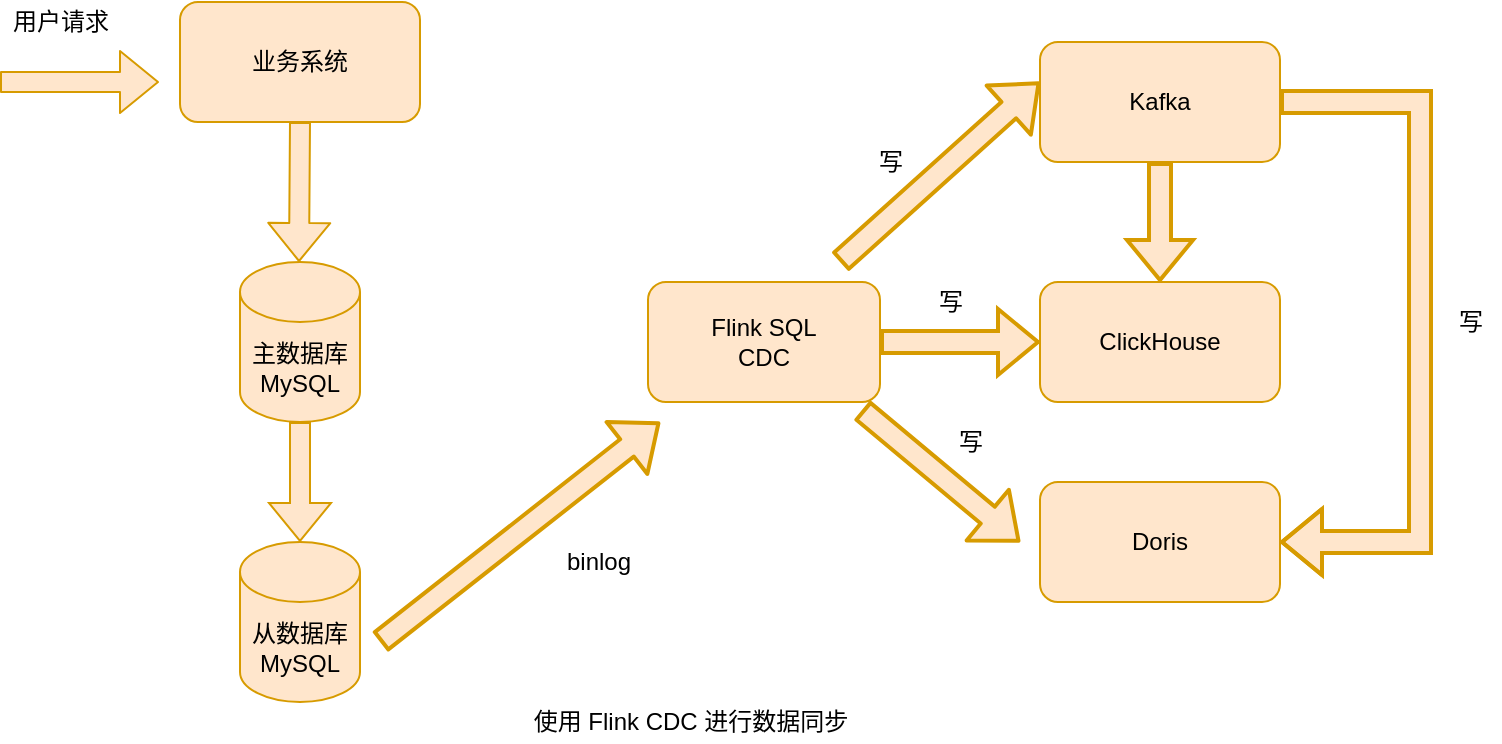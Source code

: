 <mxfile version="14.6.6" type="github">
  <diagram id="V3EbOqdWZuiMHqJ26SXN" name="第 1 页">
    <mxGraphModel dx="1426" dy="719" grid="1" gridSize="10" guides="1" tooltips="1" connect="1" arrows="1" fold="1" page="1" pageScale="1" pageWidth="1169" pageHeight="1654" math="0" shadow="0">
      <root>
        <mxCell id="0" />
        <mxCell id="1" parent="0" />
        <mxCell id="h345J-r8i5o6uSTDHPps-1" value="业务系统" style="rounded=1;whiteSpace=wrap;html=1;fillColor=#ffe6cc;strokeColor=#d79b00;" vertex="1" parent="1">
          <mxGeometry x="120" y="60" width="120" height="60" as="geometry" />
        </mxCell>
        <mxCell id="h345J-r8i5o6uSTDHPps-5" value="" style="edgeStyle=orthogonalEdgeStyle;shape=flexArrow;rounded=0;orthogonalLoop=1;jettySize=auto;html=1;strokeWidth=1;fillColor=#ffe6cc;strokeColor=#d79b00;" edge="1" parent="1" source="h345J-r8i5o6uSTDHPps-2" target="h345J-r8i5o6uSTDHPps-3">
          <mxGeometry relative="1" as="geometry" />
        </mxCell>
        <mxCell id="h345J-r8i5o6uSTDHPps-2" value="主数据库MySQL&lt;br&gt;" style="shape=cylinder3;whiteSpace=wrap;html=1;boundedLbl=1;backgroundOutline=1;size=15;fillColor=#ffe6cc;strokeColor=#d79b00;" vertex="1" parent="1">
          <mxGeometry x="150" y="190" width="60" height="80" as="geometry" />
        </mxCell>
        <mxCell id="h345J-r8i5o6uSTDHPps-3" value="从数据库MySQL" style="shape=cylinder3;whiteSpace=wrap;html=1;boundedLbl=1;backgroundOutline=1;size=15;fillColor=#ffe6cc;strokeColor=#d79b00;" vertex="1" parent="1">
          <mxGeometry x="150" y="330" width="60" height="80" as="geometry" />
        </mxCell>
        <mxCell id="h345J-r8i5o6uSTDHPps-4" value="" style="shape=flexArrow;endArrow=classic;html=1;strokeWidth=1;fillColor=#ffe6cc;strokeColor=#d79b00;" edge="1" parent="1">
          <mxGeometry width="50" height="50" relative="1" as="geometry">
            <mxPoint x="180" y="120" as="sourcePoint" />
            <mxPoint x="179.5" y="190" as="targetPoint" />
          </mxGeometry>
        </mxCell>
        <mxCell id="h345J-r8i5o6uSTDHPps-14" value="" style="edgeStyle=orthogonalEdgeStyle;shape=flexArrow;rounded=0;orthogonalLoop=1;jettySize=auto;html=1;strokeWidth=2;fillColor=#ffe6cc;strokeColor=#d79b00;" edge="1" parent="1" source="h345J-r8i5o6uSTDHPps-6" target="h345J-r8i5o6uSTDHPps-11">
          <mxGeometry relative="1" as="geometry" />
        </mxCell>
        <mxCell id="h345J-r8i5o6uSTDHPps-6" value="Flink SQL&lt;br&gt;CDC" style="rounded=1;whiteSpace=wrap;html=1;fillColor=#ffe6cc;strokeColor=#d79b00;" vertex="1" parent="1">
          <mxGeometry x="354" y="200" width="116" height="60" as="geometry" />
        </mxCell>
        <mxCell id="h345J-r8i5o6uSTDHPps-8" value="" style="shape=flexArrow;endArrow=classic;html=1;strokeWidth=2;fillColor=#ffe6cc;strokeColor=#d79b00;" edge="1" parent="1">
          <mxGeometry width="50" height="50" relative="1" as="geometry">
            <mxPoint x="220" y="380" as="sourcePoint" />
            <mxPoint x="360" y="270" as="targetPoint" />
          </mxGeometry>
        </mxCell>
        <mxCell id="h345J-r8i5o6uSTDHPps-9" value="binlog" style="text;html=1;align=center;verticalAlign=middle;resizable=0;points=[];autosize=1;strokeColor=none;" vertex="1" parent="1">
          <mxGeometry x="304" y="330" width="50" height="20" as="geometry" />
        </mxCell>
        <mxCell id="h345J-r8i5o6uSTDHPps-17" value="" style="edgeStyle=orthogonalEdgeStyle;shape=flexArrow;rounded=0;orthogonalLoop=1;jettySize=auto;html=1;strokeWidth=2;fillColor=#ffe6cc;strokeColor=#d79b00;" edge="1" parent="1" source="h345J-r8i5o6uSTDHPps-10" target="h345J-r8i5o6uSTDHPps-11">
          <mxGeometry relative="1" as="geometry" />
        </mxCell>
        <mxCell id="h345J-r8i5o6uSTDHPps-22" style="edgeStyle=orthogonalEdgeStyle;shape=flexArrow;rounded=0;orthogonalLoop=1;jettySize=auto;html=1;strokeWidth=2;entryX=1;entryY=0.5;entryDx=0;entryDy=0;fillColor=#ffe6cc;strokeColor=#d79b00;" edge="1" parent="1" source="h345J-r8i5o6uSTDHPps-10" target="h345J-r8i5o6uSTDHPps-12">
          <mxGeometry relative="1" as="geometry">
            <mxPoint x="740" y="340" as="targetPoint" />
            <Array as="points">
              <mxPoint x="740" y="110" />
              <mxPoint x="740" y="330" />
            </Array>
          </mxGeometry>
        </mxCell>
        <mxCell id="h345J-r8i5o6uSTDHPps-10" value="Kafka" style="rounded=1;whiteSpace=wrap;html=1;fillColor=#ffe6cc;strokeColor=#d79b00;" vertex="1" parent="1">
          <mxGeometry x="550" y="80" width="120" height="60" as="geometry" />
        </mxCell>
        <mxCell id="h345J-r8i5o6uSTDHPps-11" value="ClickHouse" style="rounded=1;whiteSpace=wrap;html=1;fillColor=#ffe6cc;strokeColor=#d79b00;" vertex="1" parent="1">
          <mxGeometry x="550" y="200" width="120" height="60" as="geometry" />
        </mxCell>
        <mxCell id="h345J-r8i5o6uSTDHPps-12" value="Doris" style="rounded=1;whiteSpace=wrap;html=1;fillColor=#ffe6cc;strokeColor=#d79b00;" vertex="1" parent="1">
          <mxGeometry x="550" y="300" width="120" height="60" as="geometry" />
        </mxCell>
        <mxCell id="h345J-r8i5o6uSTDHPps-13" value="" style="shape=flexArrow;endArrow=classic;html=1;strokeWidth=2;fillColor=#ffe6cc;strokeColor=#d79b00;" edge="1" parent="1">
          <mxGeometry width="50" height="50" relative="1" as="geometry">
            <mxPoint x="450" y="190" as="sourcePoint" />
            <mxPoint x="550" y="100" as="targetPoint" />
          </mxGeometry>
        </mxCell>
        <mxCell id="h345J-r8i5o6uSTDHPps-16" value="" style="shape=flexArrow;endArrow=classic;html=1;strokeWidth=2;fillColor=#ffe6cc;strokeColor=#d79b00;exitX=0.922;exitY=1.067;exitDx=0;exitDy=0;exitPerimeter=0;" edge="1" parent="1" source="h345J-r8i5o6uSTDHPps-6">
          <mxGeometry width="50" height="50" relative="1" as="geometry">
            <mxPoint x="460" y="200" as="sourcePoint" />
            <mxPoint x="540" y="330" as="targetPoint" />
          </mxGeometry>
        </mxCell>
        <mxCell id="h345J-r8i5o6uSTDHPps-18" value="写" style="text;html=1;align=center;verticalAlign=middle;resizable=0;points=[];autosize=1;strokeColor=none;" vertex="1" parent="1">
          <mxGeometry x="500" y="270" width="30" height="20" as="geometry" />
        </mxCell>
        <mxCell id="h345J-r8i5o6uSTDHPps-19" value="写" style="text;html=1;align=center;verticalAlign=middle;resizable=0;points=[];autosize=1;strokeColor=none;" vertex="1" parent="1">
          <mxGeometry x="490" y="200" width="30" height="20" as="geometry" />
        </mxCell>
        <mxCell id="h345J-r8i5o6uSTDHPps-21" value="写" style="text;html=1;align=center;verticalAlign=middle;resizable=0;points=[];autosize=1;strokeColor=none;" vertex="1" parent="1">
          <mxGeometry x="460" y="130" width="30" height="20" as="geometry" />
        </mxCell>
        <mxCell id="h345J-r8i5o6uSTDHPps-23" value="写" style="text;html=1;align=center;verticalAlign=middle;resizable=0;points=[];autosize=1;strokeColor=none;" vertex="1" parent="1">
          <mxGeometry x="750" y="210" width="30" height="20" as="geometry" />
        </mxCell>
        <mxCell id="h345J-r8i5o6uSTDHPps-24" value="" style="shape=flexArrow;endArrow=classic;html=1;strokeWidth=1;fillColor=#ffe6cc;strokeColor=#d79b00;" edge="1" parent="1">
          <mxGeometry width="50" height="50" relative="1" as="geometry">
            <mxPoint x="30" y="100" as="sourcePoint" />
            <mxPoint x="109.5" y="100" as="targetPoint" />
          </mxGeometry>
        </mxCell>
        <mxCell id="h345J-r8i5o6uSTDHPps-25" value="用户请求" style="text;html=1;align=center;verticalAlign=middle;resizable=0;points=[];autosize=1;strokeColor=none;" vertex="1" parent="1">
          <mxGeometry x="30" y="60" width="60" height="20" as="geometry" />
        </mxCell>
        <mxCell id="h345J-r8i5o6uSTDHPps-27" value="使用 Flink CDC 进行数据同步&lt;br&gt;" style="text;html=1;align=center;verticalAlign=middle;resizable=0;points=[];autosize=1;strokeColor=none;" vertex="1" parent="1">
          <mxGeometry x="290" y="410" width="170" height="20" as="geometry" />
        </mxCell>
      </root>
    </mxGraphModel>
  </diagram>
</mxfile>
